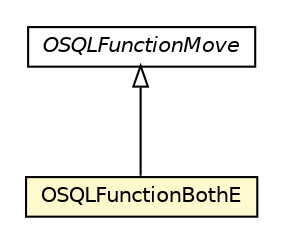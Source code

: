 #!/usr/local/bin/dot
#
# Class diagram 
# Generated by UMLGraph version R5_6-24-gf6e263 (http://www.umlgraph.org/)
#

digraph G {
	edge [fontname="Helvetica",fontsize=10,labelfontname="Helvetica",labelfontsize=10];
	node [fontname="Helvetica",fontsize=10,shape=plaintext];
	nodesep=0.25;
	ranksep=0.5;
	// com.orientechnologies.orient.graph.sql.functions.OSQLFunctionMove
	c3306145 [label=<<table title="com.orientechnologies.orient.graph.sql.functions.OSQLFunctionMove" border="0" cellborder="1" cellspacing="0" cellpadding="2" port="p" href="./OSQLFunctionMove.html">
		<tr><td><table border="0" cellspacing="0" cellpadding="1">
<tr><td align="center" balign="center"><font face="Helvetica-Oblique"> OSQLFunctionMove </font></td></tr>
		</table></td></tr>
		</table>>, URL="./OSQLFunctionMove.html", fontname="Helvetica", fontcolor="black", fontsize=10.0];
	// com.orientechnologies.orient.graph.sql.functions.OSQLFunctionBothE
	c3306154 [label=<<table title="com.orientechnologies.orient.graph.sql.functions.OSQLFunctionBothE" border="0" cellborder="1" cellspacing="0" cellpadding="2" port="p" bgcolor="lemonChiffon" href="./OSQLFunctionBothE.html">
		<tr><td><table border="0" cellspacing="0" cellpadding="1">
<tr><td align="center" balign="center"> OSQLFunctionBothE </td></tr>
		</table></td></tr>
		</table>>, URL="./OSQLFunctionBothE.html", fontname="Helvetica", fontcolor="black", fontsize=10.0];
	//com.orientechnologies.orient.graph.sql.functions.OSQLFunctionBothE extends com.orientechnologies.orient.graph.sql.functions.OSQLFunctionMove
	c3306145:p -> c3306154:p [dir=back,arrowtail=empty];
}

